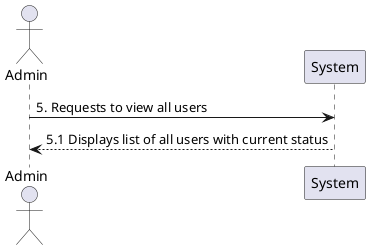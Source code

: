 @startuml

actor Admin

Admin -> System: 5. Requests to view all users
System --> Admin: 5.1 Displays list of all users with current status

@enduml